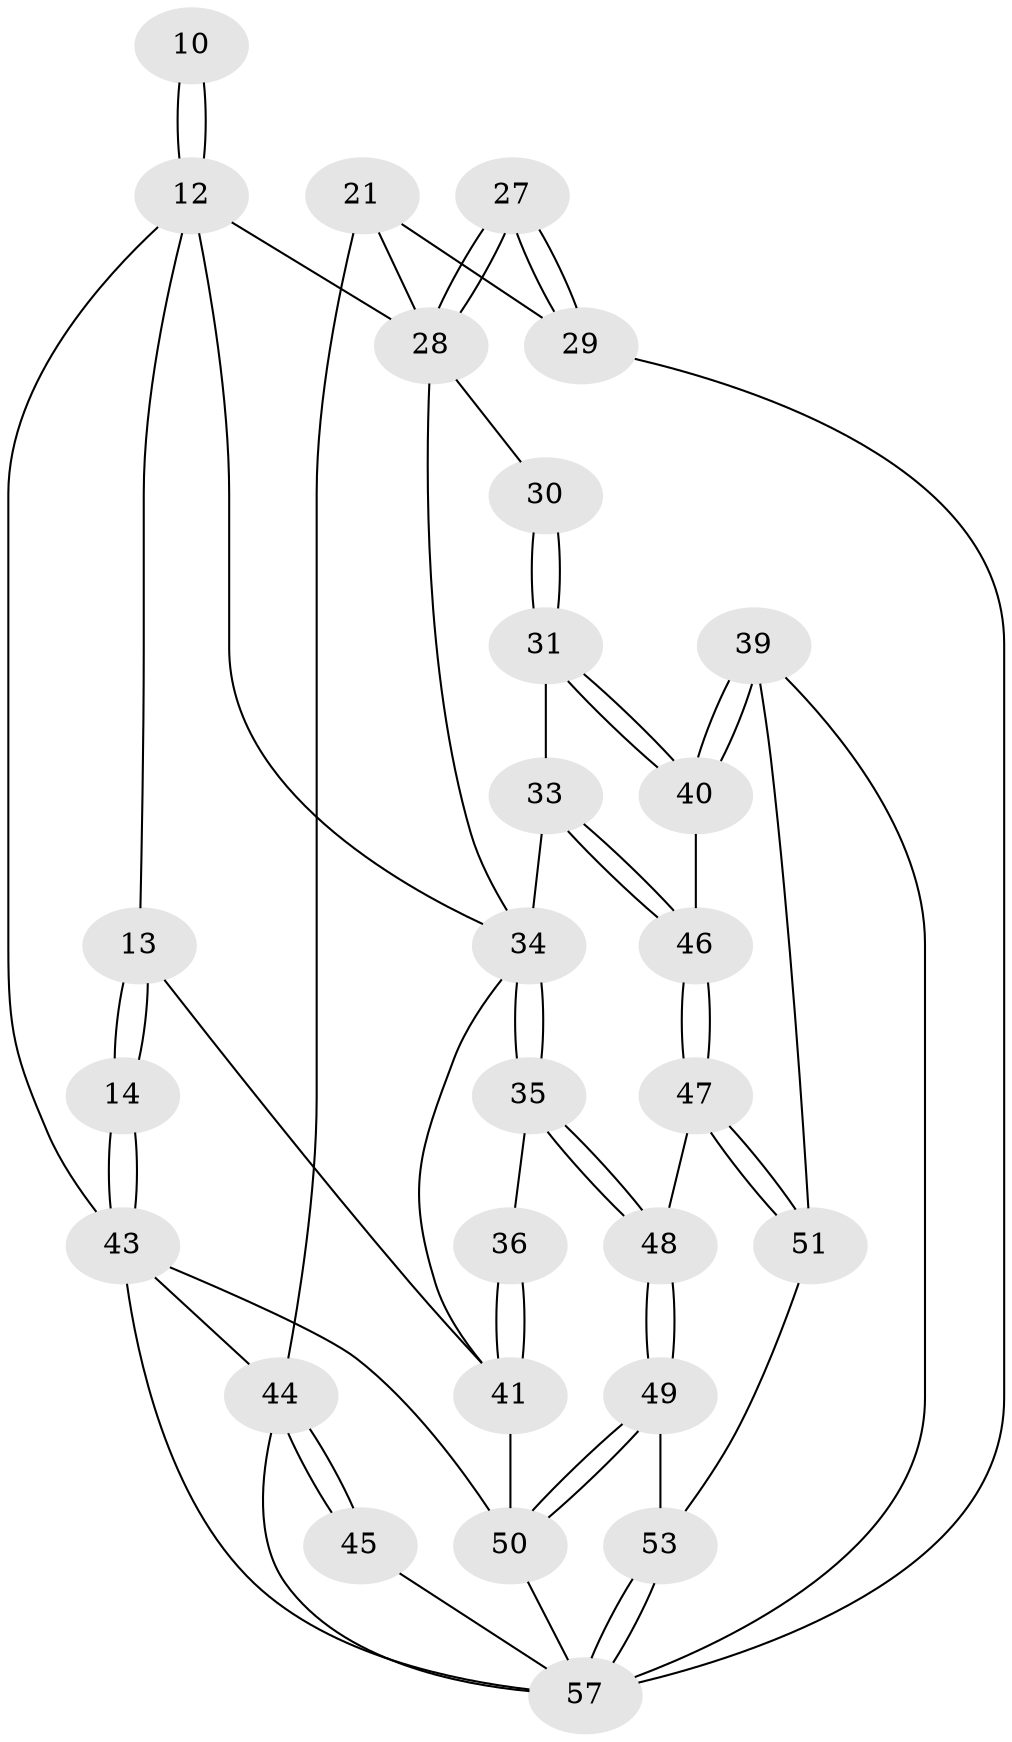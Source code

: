 // original degree distribution, {3: 0.03508771929824561, 5: 0.5614035087719298, 4: 0.22807017543859648, 6: 0.17543859649122806}
// Generated by graph-tools (version 1.1) at 2025/00/03/09/25 05:00:19]
// undirected, 28 vertices, 64 edges
graph export_dot {
graph [start="1"]
  node [color=gray90,style=filled];
  10 [pos="+0.31798465368236684+0.17898480327818345"];
  12 [pos="+0.45546471585791787+0.3088937511894541",super="+8+9+11"];
  13 [pos="+0.15220108369443094+0.27887343698960804"];
  14 [pos="+0+0.2696015823807943"];
  21 [pos="+0.9279101722820894+0.27043303964388765",super="+6+20"];
  27 [pos="+0.8811900208786992+0.5336907696726426"];
  28 [pos="+0.8203463405018826+0.48843508261085816",super="+26+24"];
  29 [pos="+0.9032308499452381+0.5714712376480996"];
  30 [pos="+0.7491039838867217+0.47240194051951767"];
  31 [pos="+0.6548292337395297+0.5409881628124554"];
  33 [pos="+0.5193223288798868+0.5759723959578849",super="+32"];
  34 [pos="+0.43717330456370906+0.5649241434560925",super="+16+23"];
  35 [pos="+0.36769082758874483+0.6686205847012623"];
  36 [pos="+0.3546344311481663+0.6622843295070583"];
  39 [pos="+0.7776039058849918+0.7059393096736394"];
  40 [pos="+0.7016634729177391+0.6646555037100363"];
  41 [pos="+0.06467404494513919+0.6235498111575879",super="+18+17"];
  43 [pos="+0+0.6725534817598293",super="+3"];
  44 [pos="+1+0.7545365562404968",super="+19+2"];
  45 [pos="+1+1"];
  46 [pos="+0.5558727045482966+0.7060340282301988"];
  47 [pos="+0.5354513148603045+0.7246734985132564"];
  48 [pos="+0.40573550339732545+0.7481187854893357"];
  49 [pos="+0.3730929638312255+0.8407859671021551"];
  50 [pos="+0.20119278084422734+0.9133656572842845",super="+42"];
  51 [pos="+0.5892471559613252+0.8371510946620768"];
  53 [pos="+0.44412276414472474+0.9081126547466188",super="+52"];
  57 [pos="+0.502821759490217+1",super="+56+55"];
  10 -- 12 [weight=3];
  10 -- 12;
  12 -- 43;
  12 -- 13;
  12 -- 28;
  12 -- 34;
  13 -- 14;
  13 -- 14;
  13 -- 41;
  14 -- 43 [weight=2];
  14 -- 43;
  21 -- 44 [weight=2];
  21 -- 29;
  21 -- 28 [weight=2];
  27 -- 28 [weight=2];
  27 -- 28;
  27 -- 29;
  27 -- 29;
  28 -- 30 [weight=2];
  28 -- 34;
  29 -- 57;
  30 -- 31;
  30 -- 31;
  31 -- 40;
  31 -- 40;
  31 -- 33;
  33 -- 34 [weight=2];
  33 -- 46;
  33 -- 46;
  34 -- 35;
  34 -- 35;
  34 -- 41;
  35 -- 36;
  35 -- 48;
  35 -- 48;
  36 -- 41 [weight=2];
  36 -- 41;
  39 -- 40;
  39 -- 40;
  39 -- 51;
  39 -- 57;
  40 -- 46;
  41 -- 50;
  43 -- 44;
  43 -- 57;
  43 -- 50;
  44 -- 45 [weight=2];
  44 -- 45;
  44 -- 57;
  45 -- 57 [weight=2];
  46 -- 47;
  46 -- 47;
  47 -- 48;
  47 -- 51;
  47 -- 51;
  48 -- 49;
  48 -- 49;
  49 -- 50;
  49 -- 50;
  49 -- 53;
  50 -- 57;
  51 -- 53;
  53 -- 57 [weight=2];
  53 -- 57;
}

